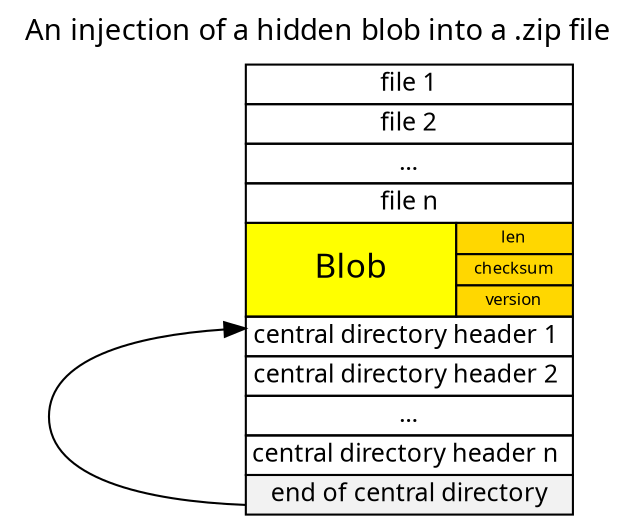 digraph structs {
  rankdir = LR;
  fontname = "Times New Roman"
  label = "An injection of a hidden blob into a .zip file";
  labelloc = top;

  z
  [
   shape = plaintext
   fontname = "InconsolataN"
   fontsize = 12
   label = <<table border="0" cellspacing="0">
   <tr><td border="1" colspan="2">file 1</td></tr>
   <tr><td border="1" colspan="2">file 2</td></tr>
   <tr><td border="1" colspan="2">...</td></tr>
   <tr><td border="1" colspan="2">file n</td></tr>
   <tr>
     <td border="1" rowspan="3" bgcolor="yellow" width="90%"><font point-size="16">Blob</font></td>
     <td border="1" bgcolor="gold"><font point-size="8">len</font></td>
   </tr>
   <tr><td border="1" bgcolor="gold"><font point-size="8">checksum</font></td></tr>
   <tr><td border="1" bgcolor="gold"><font point-size="8">version</font></td></tr>

   <tr><td port="c1" border="1" colspan="2">central directory header 1 </td></tr>
   <tr><td border="1" colspan="2">central directory header 2 </td></tr>
   <tr><td border="1" colspan="2">...</td></tr>
   <tr><td border="1" colspan="2">central directory header n </td></tr>
   <tr><td port="eocd" border="1" colspan="2" bgcolor="gray95">end of central directory</td></tr>
   </table>>
   ]

  z:eocd -> z:c1;
}

